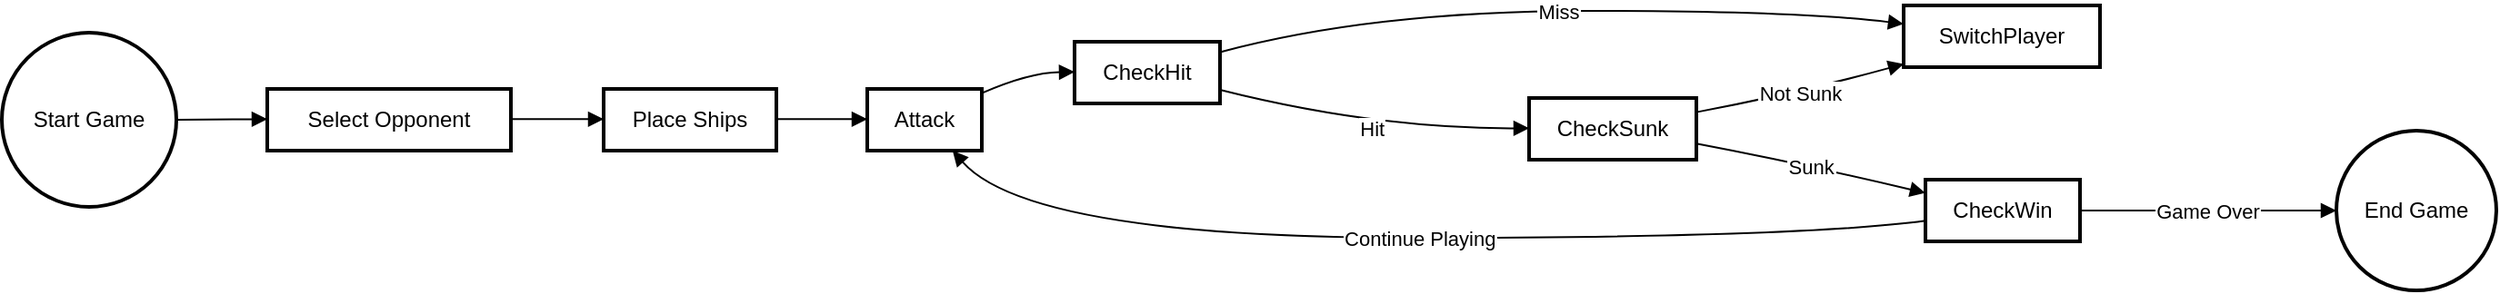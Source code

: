 <mxfile version="24.7.1" type="github">
  <diagram name="Sida-1" id="4lcc7b9jQeA0kIdczirf">
    <mxGraphModel>
      <root>
        <mxCell id="0" />
        <mxCell id="1" parent="0" />
        <mxCell id="2" value="Start Game" style="ellipse;aspect=fixed;strokeWidth=2;whiteSpace=wrap;" vertex="1" parent="1">
          <mxGeometry y="22" width="96" height="96" as="geometry" />
        </mxCell>
        <mxCell id="3" value="Select Opponent" style="whiteSpace=wrap;strokeWidth=2;" vertex="1" parent="1">
          <mxGeometry x="146" y="53" width="134" height="34" as="geometry" />
        </mxCell>
        <mxCell id="4" value="Place Ships" style="whiteSpace=wrap;strokeWidth=2;" vertex="1" parent="1">
          <mxGeometry x="331" y="53" width="95" height="34" as="geometry" />
        </mxCell>
        <mxCell id="5" value="Attack" style="whiteSpace=wrap;strokeWidth=2;" vertex="1" parent="1">
          <mxGeometry x="476" y="53" width="63" height="34" as="geometry" />
        </mxCell>
        <mxCell id="6" value="CheckHit" style="whiteSpace=wrap;strokeWidth=2;" vertex="1" parent="1">
          <mxGeometry x="590" y="27" width="80" height="34" as="geometry" />
        </mxCell>
        <mxCell id="7" value="SwitchPlayer" style="whiteSpace=wrap;strokeWidth=2;" vertex="1" parent="1">
          <mxGeometry x="1046" y="7" width="108" height="34" as="geometry" />
        </mxCell>
        <mxCell id="8" value="CheckSunk" style="whiteSpace=wrap;strokeWidth=2;" vertex="1" parent="1">
          <mxGeometry x="840" y="58" width="92" height="34" as="geometry" />
        </mxCell>
        <mxCell id="9" value="CheckWin" style="whiteSpace=wrap;strokeWidth=2;" vertex="1" parent="1">
          <mxGeometry x="1058" y="103" width="85" height="34" as="geometry" />
        </mxCell>
        <mxCell id="10" value="End Game" style="ellipse;aspect=fixed;strokeWidth=2;whiteSpace=wrap;" vertex="1" parent="1">
          <mxGeometry x="1284" y="76" width="88" height="88" as="geometry" />
        </mxCell>
        <mxCell id="11" value="" style="curved=1;startArrow=none;endArrow=block;exitX=1;exitY=0.5;entryX=0;entryY=0.49;" edge="1" parent="1" source="2" target="3">
          <mxGeometry relative="1" as="geometry">
            <Array as="points" />
          </mxGeometry>
        </mxCell>
        <mxCell id="12" value="" style="curved=1;startArrow=none;endArrow=block;exitX=1.01;exitY=0.49;entryX=0;entryY=0.49;" edge="1" parent="1" source="3" target="4">
          <mxGeometry relative="1" as="geometry">
            <Array as="points" />
          </mxGeometry>
        </mxCell>
        <mxCell id="13" value="" style="curved=1;startArrow=none;endArrow=block;exitX=1;exitY=0.49;entryX=0;entryY=0.49;" edge="1" parent="1" source="4" target="5">
          <mxGeometry relative="1" as="geometry">
            <Array as="points" />
          </mxGeometry>
        </mxCell>
        <mxCell id="14" value="" style="curved=1;startArrow=none;endArrow=block;exitX=1.01;exitY=0.06;entryX=-0.01;entryY=0.49;" edge="1" parent="1" source="5" target="6">
          <mxGeometry relative="1" as="geometry">
            <Array as="points">
              <mxPoint x="565" y="44" />
            </Array>
          </mxGeometry>
        </mxCell>
        <mxCell id="15" value="Miss" style="curved=1;startArrow=none;endArrow=block;exitX=1;exitY=0.17;entryX=0;entryY=0.3;" edge="1" parent="1" source="6" target="7">
          <mxGeometry relative="1" as="geometry">
            <Array as="points">
              <mxPoint x="755" y="10" />
              <mxPoint x="989" y="10" />
            </Array>
          </mxGeometry>
        </mxCell>
        <mxCell id="16" value="Hit" style="curved=1;startArrow=none;endArrow=block;exitX=1;exitY=0.78;entryX=0;entryY=0.49;" edge="1" parent="1" source="6" target="8">
          <mxGeometry relative="1" as="geometry">
            <Array as="points">
              <mxPoint x="755" y="75" />
            </Array>
          </mxGeometry>
        </mxCell>
        <mxCell id="17" value="Not Sunk" style="curved=1;startArrow=none;endArrow=block;exitX=1;exitY=0.23;entryX=0;entryY=0.95;" edge="1" parent="1" source="8" target="7">
          <mxGeometry relative="1" as="geometry">
            <Array as="points">
              <mxPoint x="989" y="55" />
            </Array>
          </mxGeometry>
        </mxCell>
        <mxCell id="18" value="Sunk" style="curved=1;startArrow=none;endArrow=block;exitX=1;exitY=0.74;entryX=-0.01;entryY=0.21;" edge="1" parent="1" source="8" target="9">
          <mxGeometry relative="1" as="geometry">
            <Array as="points">
              <mxPoint x="989" y="94" />
            </Array>
          </mxGeometry>
        </mxCell>
        <mxCell id="19" value="Game Over" style="curved=1;startArrow=none;endArrow=block;exitX=0.99;exitY=0.5;entryX=0;entryY=0.5;" edge="1" parent="1" source="9" target="10">
          <mxGeometry relative="1" as="geometry">
            <Array as="points" />
          </mxGeometry>
        </mxCell>
        <mxCell id="20" value="Continue Playing" style="curved=1;startArrow=none;endArrow=block;exitX=-0.01;exitY=0.67;entryX=0.74;entryY=0.99;" edge="1" parent="1" source="9" target="5">
          <mxGeometry relative="1" as="geometry">
            <Array as="points">
              <mxPoint x="989" y="135" />
              <mxPoint x="565" y="135" />
            </Array>
          </mxGeometry>
        </mxCell>
      </root>
    </mxGraphModel>
  </diagram>
</mxfile>
